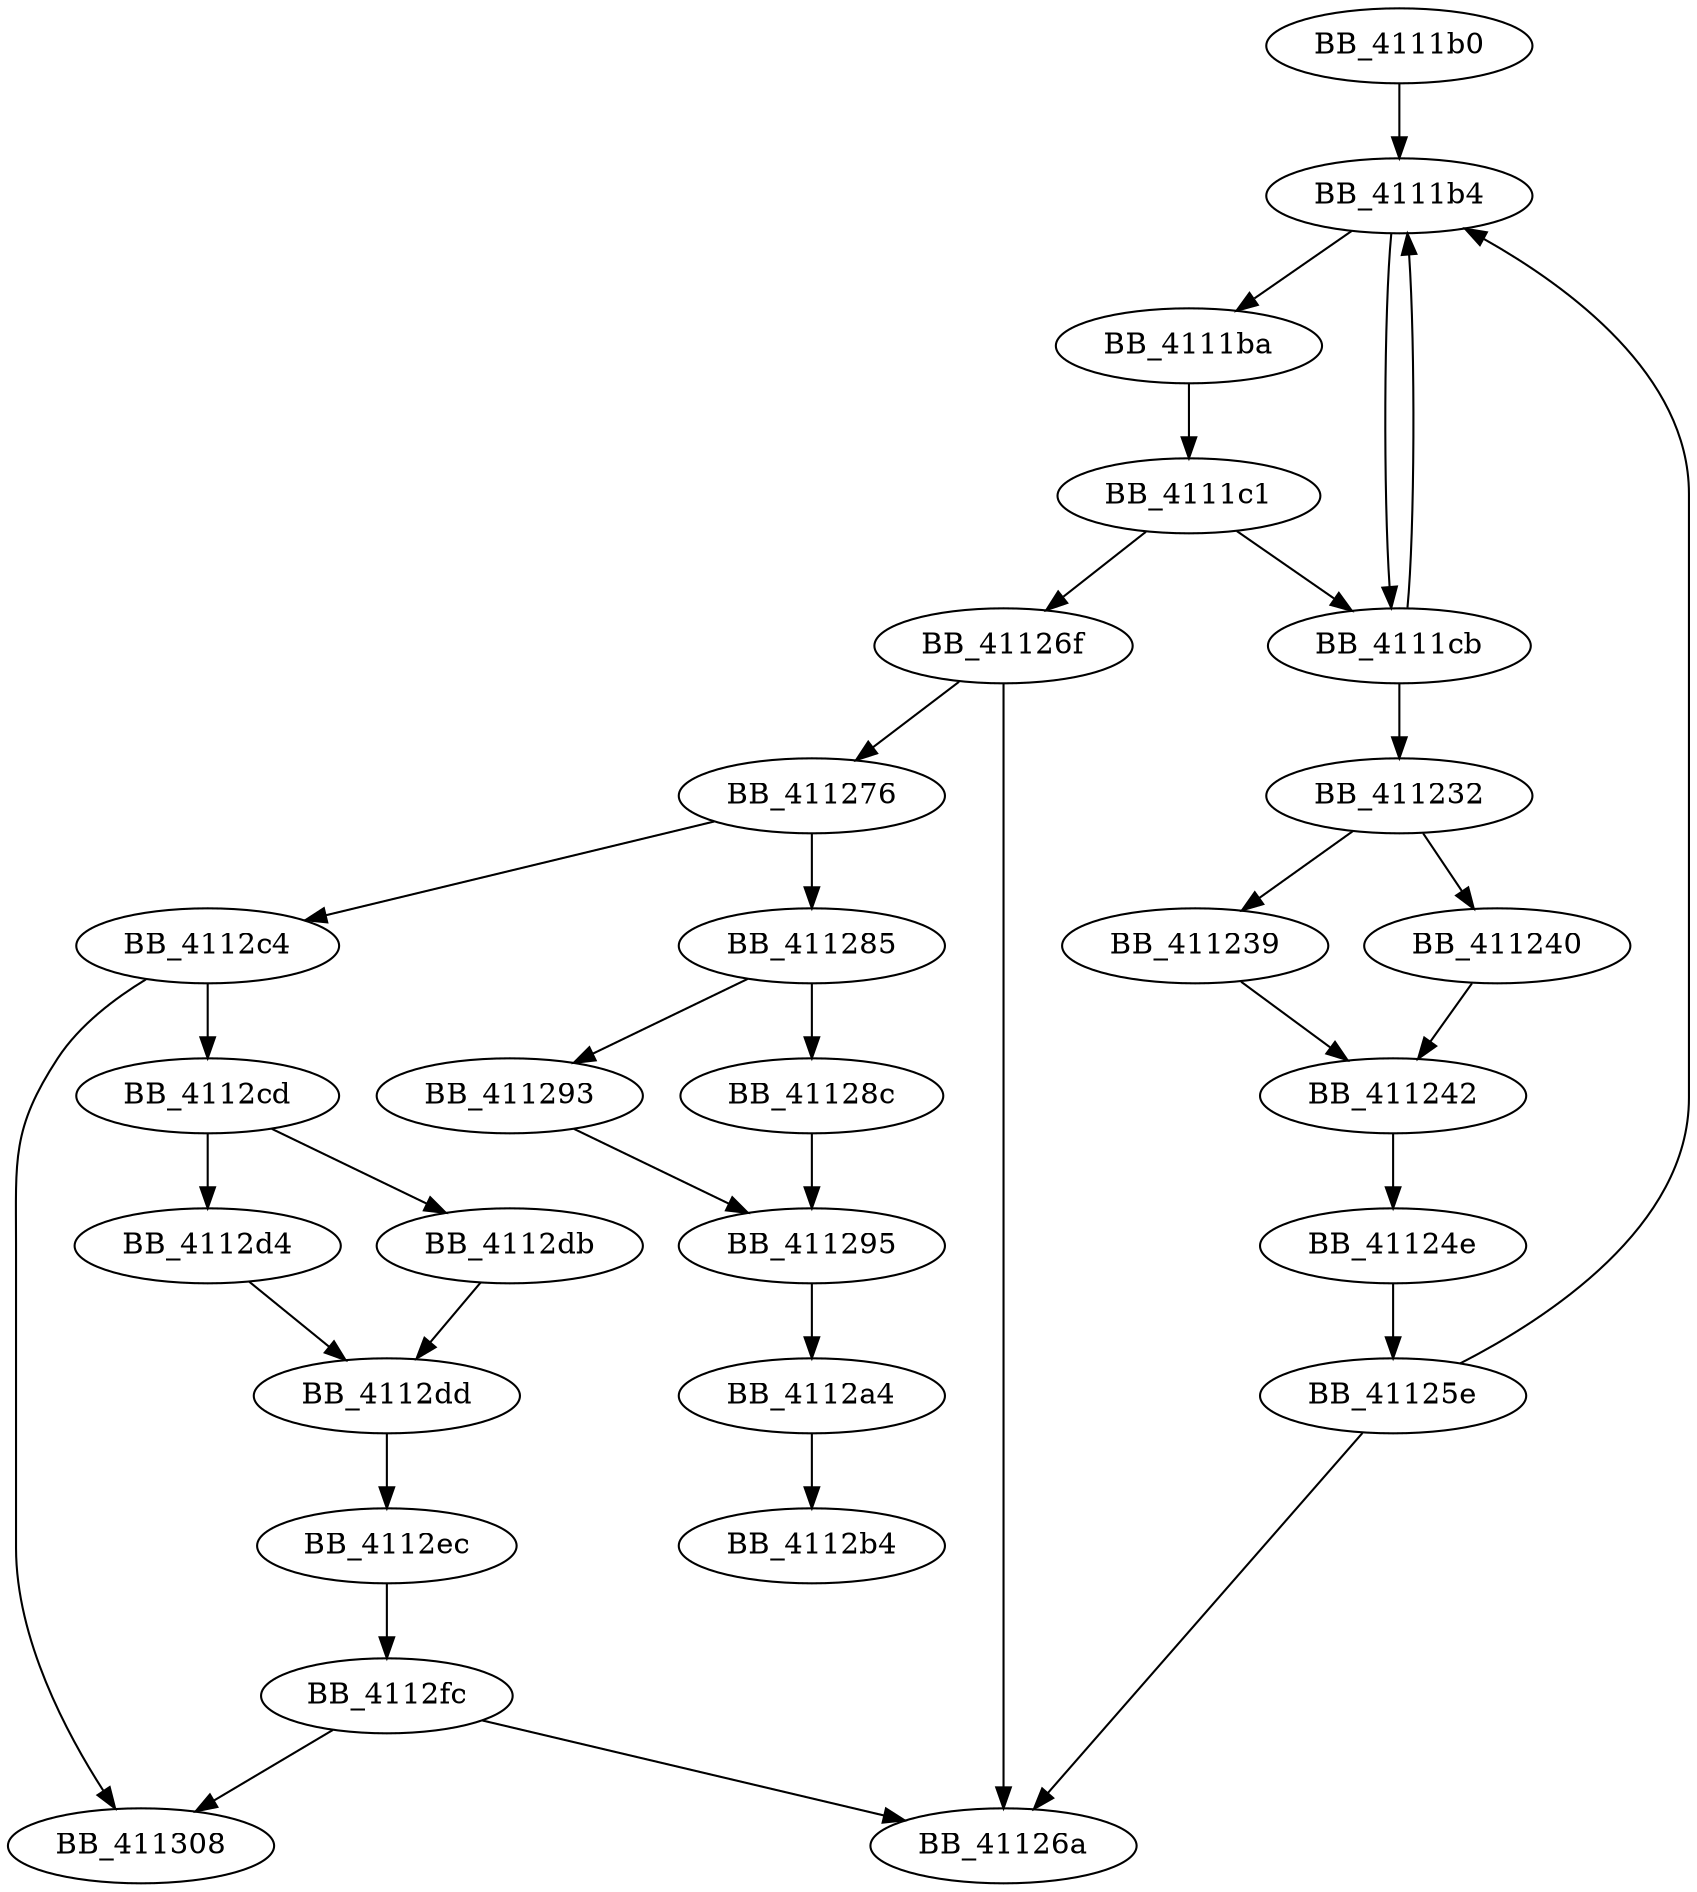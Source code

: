 DiGraph sub_4111B0{
BB_4111b0->BB_4111b4
BB_4111b4->BB_4111ba
BB_4111b4->BB_4111cb
BB_4111ba->BB_4111c1
BB_4111c1->BB_4111cb
BB_4111c1->BB_41126f
BB_4111cb->BB_4111b4
BB_4111cb->BB_411232
BB_411232->BB_411239
BB_411232->BB_411240
BB_411239->BB_411242
BB_411240->BB_411242
BB_411242->BB_41124e
BB_41124e->BB_41125e
BB_41125e->BB_4111b4
BB_41125e->BB_41126a
BB_41126f->BB_41126a
BB_41126f->BB_411276
BB_411276->BB_411285
BB_411276->BB_4112c4
BB_411285->BB_41128c
BB_411285->BB_411293
BB_41128c->BB_411295
BB_411293->BB_411295
BB_411295->BB_4112a4
BB_4112a4->BB_4112b4
BB_4112c4->BB_4112cd
BB_4112c4->BB_411308
BB_4112cd->BB_4112d4
BB_4112cd->BB_4112db
BB_4112d4->BB_4112dd
BB_4112db->BB_4112dd
BB_4112dd->BB_4112ec
BB_4112ec->BB_4112fc
BB_4112fc->BB_41126a
BB_4112fc->BB_411308
}
